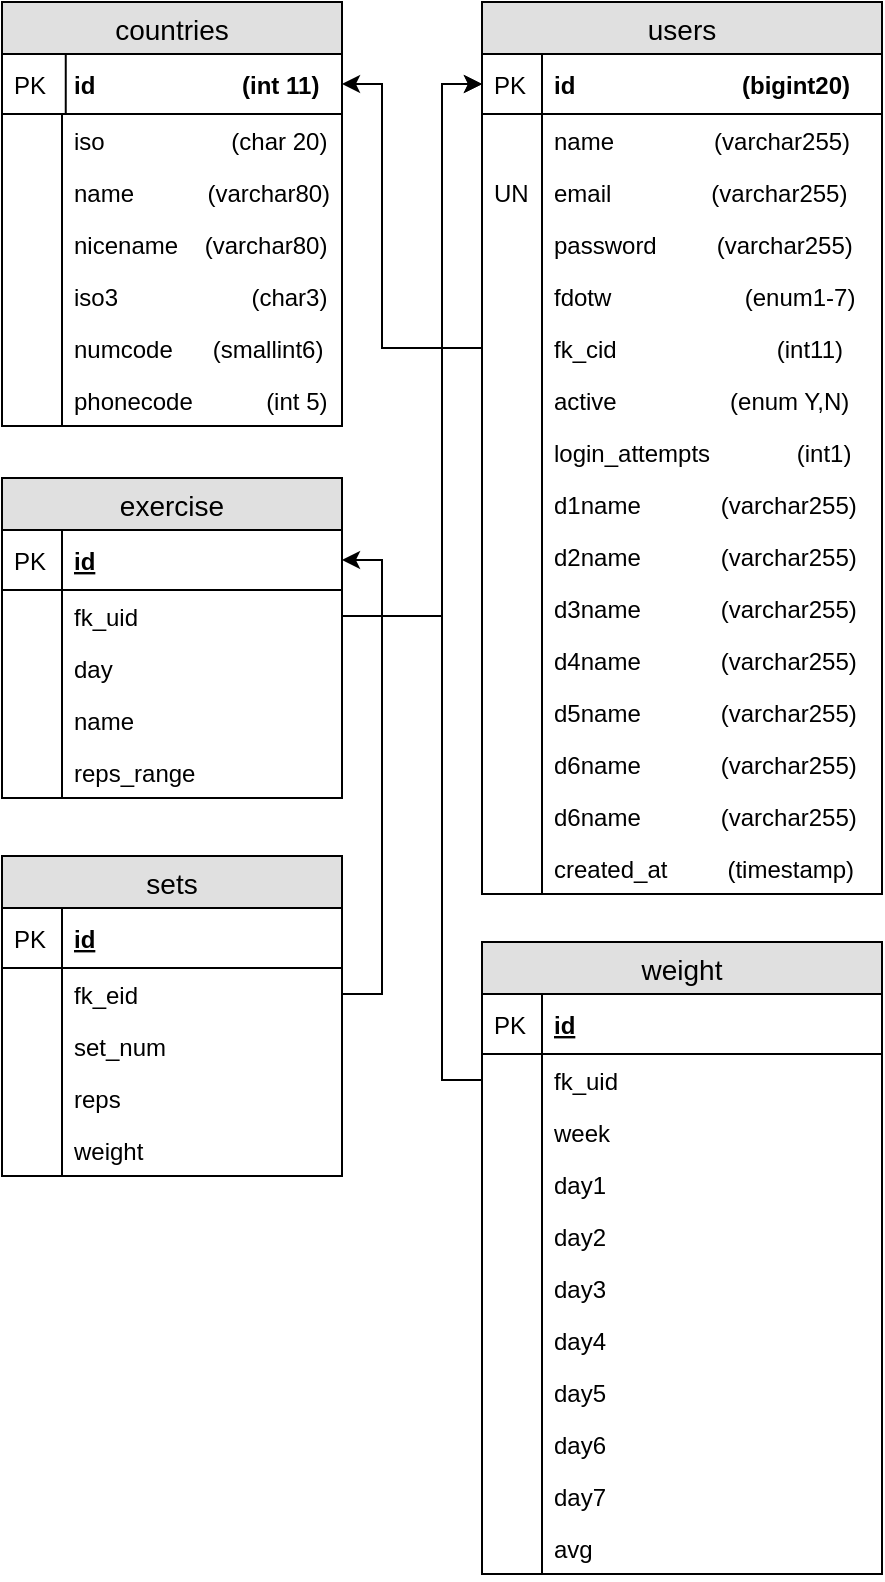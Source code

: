 <mxfile version="10.7.8" type="device"><diagram id="zU7kKy2UQBJROooHuf8A" name="Page-1"><mxGraphModel dx="1394" dy="796" grid="1" gridSize="10" guides="1" tooltips="1" connect="1" arrows="1" fold="1" page="1" pageScale="1" pageWidth="850" pageHeight="1100" math="0" shadow="0"><root><mxCell id="0"/><mxCell id="1" parent="0"/><mxCell id="JTfOKK5dqqYuixqAjMWd-1" value="users" style="swimlane;fontStyle=0;childLayout=stackLayout;horizontal=1;startSize=26;fillColor=#e0e0e0;horizontalStack=0;resizeParent=1;resizeParentMax=0;resizeLast=0;collapsible=1;marginBottom=0;swimlaneFillColor=#ffffff;align=center;fontSize=14;" vertex="1" parent="1"><mxGeometry x="280" y="40" width="200" height="446" as="geometry"/></mxCell><mxCell id="JTfOKK5dqqYuixqAjMWd-2" value="id                         (bigint20)" style="shape=partialRectangle;top=0;left=0;right=0;bottom=1;align=left;verticalAlign=middle;fillColor=none;spacingLeft=34;spacingRight=4;overflow=hidden;rotatable=0;points=[[0,0.5],[1,0.5]];portConstraint=eastwest;dropTarget=0;fontStyle=1;fontSize=12;" vertex="1" parent="JTfOKK5dqqYuixqAjMWd-1"><mxGeometry y="26" width="200" height="30" as="geometry"/></mxCell><mxCell id="JTfOKK5dqqYuixqAjMWd-3" value="PK" style="shape=partialRectangle;top=0;left=0;bottom=0;fillColor=none;align=left;verticalAlign=middle;spacingLeft=4;spacingRight=4;overflow=hidden;rotatable=0;points=[];portConstraint=eastwest;part=1;fontSize=12;" vertex="1" connectable="0" parent="JTfOKK5dqqYuixqAjMWd-2"><mxGeometry width="30" height="30" as="geometry"/></mxCell><mxCell id="JTfOKK5dqqYuixqAjMWd-4" value="name               (varchar255)" style="shape=partialRectangle;top=0;left=0;right=0;bottom=0;align=left;verticalAlign=top;fillColor=none;spacingLeft=34;spacingRight=4;overflow=hidden;rotatable=0;points=[[0,0.5],[1,0.5]];portConstraint=eastwest;dropTarget=0;fontSize=12;" vertex="1" parent="JTfOKK5dqqYuixqAjMWd-1"><mxGeometry y="56" width="200" height="26" as="geometry"/></mxCell><mxCell id="JTfOKK5dqqYuixqAjMWd-5" value="" style="shape=partialRectangle;top=0;left=0;bottom=0;fillColor=none;align=left;verticalAlign=top;spacingLeft=4;spacingRight=4;overflow=hidden;rotatable=0;points=[];portConstraint=eastwest;part=1;fontSize=12;" vertex="1" connectable="0" parent="JTfOKK5dqqYuixqAjMWd-4"><mxGeometry width="30" height="26" as="geometry"/></mxCell><mxCell id="JTfOKK5dqqYuixqAjMWd-6" value="email               (varchar255)" style="shape=partialRectangle;top=0;left=0;right=0;bottom=0;align=left;verticalAlign=top;fillColor=none;spacingLeft=34;spacingRight=4;overflow=hidden;rotatable=0;points=[[0,0.5],[1,0.5]];portConstraint=eastwest;dropTarget=0;fontSize=12;" vertex="1" parent="JTfOKK5dqqYuixqAjMWd-1"><mxGeometry y="82" width="200" height="26" as="geometry"/></mxCell><mxCell id="JTfOKK5dqqYuixqAjMWd-7" value="UN" style="shape=partialRectangle;top=0;left=0;bottom=0;fillColor=none;align=left;verticalAlign=top;spacingLeft=4;spacingRight=4;overflow=hidden;rotatable=0;points=[];portConstraint=eastwest;part=1;fontSize=12;" vertex="1" connectable="0" parent="JTfOKK5dqqYuixqAjMWd-6"><mxGeometry width="30" height="26" as="geometry"/></mxCell><mxCell id="JTfOKK5dqqYuixqAjMWd-8" value="password         (varchar255)" style="shape=partialRectangle;top=0;left=0;right=0;bottom=0;align=left;verticalAlign=top;fillColor=none;spacingLeft=34;spacingRight=4;overflow=hidden;rotatable=0;points=[[0,0.5],[1,0.5]];portConstraint=eastwest;dropTarget=0;fontSize=12;" vertex="1" parent="JTfOKK5dqqYuixqAjMWd-1"><mxGeometry y="108" width="200" height="26" as="geometry"/></mxCell><mxCell id="JTfOKK5dqqYuixqAjMWd-9" value="" style="shape=partialRectangle;top=0;left=0;bottom=0;fillColor=none;align=left;verticalAlign=top;spacingLeft=4;spacingRight=4;overflow=hidden;rotatable=0;points=[];portConstraint=eastwest;part=1;fontSize=12;" vertex="1" connectable="0" parent="JTfOKK5dqqYuixqAjMWd-8"><mxGeometry width="30" height="26" as="geometry"/></mxCell><mxCell id="JTfOKK5dqqYuixqAjMWd-12" value="fdotw                    (enum1-7)" style="shape=partialRectangle;top=0;left=0;right=0;bottom=0;align=left;verticalAlign=top;fillColor=none;spacingLeft=34;spacingRight=4;overflow=hidden;rotatable=0;points=[[0,0.5],[1,0.5]];portConstraint=eastwest;dropTarget=0;fontSize=12;" vertex="1" parent="JTfOKK5dqqYuixqAjMWd-1"><mxGeometry y="134" width="200" height="26" as="geometry"/></mxCell><mxCell id="JTfOKK5dqqYuixqAjMWd-13" value="" style="shape=partialRectangle;top=0;left=0;bottom=0;fillColor=none;align=left;verticalAlign=top;spacingLeft=4;spacingRight=4;overflow=hidden;rotatable=0;points=[];portConstraint=eastwest;part=1;fontSize=12;" vertex="1" connectable="0" parent="JTfOKK5dqqYuixqAjMWd-12"><mxGeometry width="30" height="26" as="geometry"/></mxCell><mxCell id="JTfOKK5dqqYuixqAjMWd-14" value="fk_cid                        (int11)&#10;&#10;" style="shape=partialRectangle;top=0;left=0;right=0;bottom=0;align=left;verticalAlign=top;fillColor=none;spacingLeft=34;spacingRight=4;overflow=hidden;rotatable=0;points=[[0,0.5],[1,0.5]];portConstraint=eastwest;dropTarget=0;fontSize=12;" vertex="1" parent="JTfOKK5dqqYuixqAjMWd-1"><mxGeometry y="160" width="200" height="26" as="geometry"/></mxCell><mxCell id="JTfOKK5dqqYuixqAjMWd-15" value="" style="shape=partialRectangle;top=0;left=0;bottom=0;fillColor=none;align=left;verticalAlign=top;spacingLeft=4;spacingRight=4;overflow=hidden;rotatable=0;points=[];portConstraint=eastwest;part=1;fontSize=12;" vertex="1" connectable="0" parent="JTfOKK5dqqYuixqAjMWd-14"><mxGeometry width="30" height="26" as="geometry"/></mxCell><mxCell id="JTfOKK5dqqYuixqAjMWd-16" value="active                 (enum Y,N)&#10;" style="shape=partialRectangle;top=0;left=0;right=0;bottom=0;align=left;verticalAlign=top;fillColor=none;spacingLeft=34;spacingRight=4;overflow=hidden;rotatable=0;points=[[0,0.5],[1,0.5]];portConstraint=eastwest;dropTarget=0;fontSize=12;" vertex="1" parent="JTfOKK5dqqYuixqAjMWd-1"><mxGeometry y="186" width="200" height="26" as="geometry"/></mxCell><mxCell id="JTfOKK5dqqYuixqAjMWd-17" value="" style="shape=partialRectangle;top=0;left=0;bottom=0;fillColor=none;align=left;verticalAlign=top;spacingLeft=4;spacingRight=4;overflow=hidden;rotatable=0;points=[];portConstraint=eastwest;part=1;fontSize=12;" vertex="1" connectable="0" parent="JTfOKK5dqqYuixqAjMWd-16"><mxGeometry width="30" height="26" as="geometry"/></mxCell><mxCell id="JTfOKK5dqqYuixqAjMWd-18" value="login_attempts             (int1)&#10;&#10;" style="shape=partialRectangle;top=0;left=0;right=0;bottom=0;align=left;verticalAlign=top;fillColor=none;spacingLeft=34;spacingRight=4;overflow=hidden;rotatable=0;points=[[0,0.5],[1,0.5]];portConstraint=eastwest;dropTarget=0;fontSize=12;" vertex="1" parent="JTfOKK5dqqYuixqAjMWd-1"><mxGeometry y="212" width="200" height="26" as="geometry"/></mxCell><mxCell id="JTfOKK5dqqYuixqAjMWd-19" value="" style="shape=partialRectangle;top=0;left=0;bottom=0;fillColor=none;align=left;verticalAlign=top;spacingLeft=4;spacingRight=4;overflow=hidden;rotatable=0;points=[];portConstraint=eastwest;part=1;fontSize=12;" vertex="1" connectable="0" parent="JTfOKK5dqqYuixqAjMWd-18"><mxGeometry width="30" height="26" as="geometry"/></mxCell><mxCell id="JTfOKK5dqqYuixqAjMWd-44" value="d1name            (varchar255)&#10;" style="shape=partialRectangle;top=0;left=0;right=0;bottom=0;align=left;verticalAlign=top;fillColor=none;spacingLeft=34;spacingRight=4;overflow=hidden;rotatable=0;points=[[0,0.5],[1,0.5]];portConstraint=eastwest;dropTarget=0;fontSize=12;" vertex="1" parent="JTfOKK5dqqYuixqAjMWd-1"><mxGeometry y="238" width="200" height="26" as="geometry"/></mxCell><mxCell id="JTfOKK5dqqYuixqAjMWd-45" value="" style="shape=partialRectangle;top=0;left=0;bottom=0;fillColor=none;align=left;verticalAlign=top;spacingLeft=4;spacingRight=4;overflow=hidden;rotatable=0;points=[];portConstraint=eastwest;part=1;fontSize=12;" vertex="1" connectable="0" parent="JTfOKK5dqqYuixqAjMWd-44"><mxGeometry width="30" height="26" as="geometry"/></mxCell><mxCell id="JTfOKK5dqqYuixqAjMWd-42" value="d2name            (varchar255)&#10;" style="shape=partialRectangle;top=0;left=0;right=0;bottom=0;align=left;verticalAlign=top;fillColor=none;spacingLeft=34;spacingRight=4;overflow=hidden;rotatable=0;points=[[0,0.5],[1,0.5]];portConstraint=eastwest;dropTarget=0;fontSize=12;" vertex="1" parent="JTfOKK5dqqYuixqAjMWd-1"><mxGeometry y="264" width="200" height="26" as="geometry"/></mxCell><mxCell id="JTfOKK5dqqYuixqAjMWd-43" value="" style="shape=partialRectangle;top=0;left=0;bottom=0;fillColor=none;align=left;verticalAlign=top;spacingLeft=4;spacingRight=4;overflow=hidden;rotatable=0;points=[];portConstraint=eastwest;part=1;fontSize=12;" vertex="1" connectable="0" parent="JTfOKK5dqqYuixqAjMWd-42"><mxGeometry width="30" height="26" as="geometry"/></mxCell><mxCell id="JTfOKK5dqqYuixqAjMWd-46" value="d3name            (varchar255)&#10;" style="shape=partialRectangle;top=0;left=0;right=0;bottom=0;align=left;verticalAlign=top;fillColor=none;spacingLeft=34;spacingRight=4;overflow=hidden;rotatable=0;points=[[0,0.5],[1,0.5]];portConstraint=eastwest;dropTarget=0;fontSize=12;" vertex="1" parent="JTfOKK5dqqYuixqAjMWd-1"><mxGeometry y="290" width="200" height="26" as="geometry"/></mxCell><mxCell id="JTfOKK5dqqYuixqAjMWd-47" value="" style="shape=partialRectangle;top=0;left=0;bottom=0;fillColor=none;align=left;verticalAlign=top;spacingLeft=4;spacingRight=4;overflow=hidden;rotatable=0;points=[];portConstraint=eastwest;part=1;fontSize=12;" vertex="1" connectable="0" parent="JTfOKK5dqqYuixqAjMWd-46"><mxGeometry width="30" height="26" as="geometry"/></mxCell><mxCell id="JTfOKK5dqqYuixqAjMWd-48" value="d4name            (varchar255)&#10;" style="shape=partialRectangle;top=0;left=0;right=0;bottom=0;align=left;verticalAlign=top;fillColor=none;spacingLeft=34;spacingRight=4;overflow=hidden;rotatable=0;points=[[0,0.5],[1,0.5]];portConstraint=eastwest;dropTarget=0;fontSize=12;" vertex="1" parent="JTfOKK5dqqYuixqAjMWd-1"><mxGeometry y="316" width="200" height="26" as="geometry"/></mxCell><mxCell id="JTfOKK5dqqYuixqAjMWd-49" value="" style="shape=partialRectangle;top=0;left=0;bottom=0;fillColor=none;align=left;verticalAlign=top;spacingLeft=4;spacingRight=4;overflow=hidden;rotatable=0;points=[];portConstraint=eastwest;part=1;fontSize=12;" vertex="1" connectable="0" parent="JTfOKK5dqqYuixqAjMWd-48"><mxGeometry width="30" height="26" as="geometry"/></mxCell><mxCell id="JTfOKK5dqqYuixqAjMWd-50" value="d5name            (varchar255)&#10;" style="shape=partialRectangle;top=0;left=0;right=0;bottom=0;align=left;verticalAlign=top;fillColor=none;spacingLeft=34;spacingRight=4;overflow=hidden;rotatable=0;points=[[0,0.5],[1,0.5]];portConstraint=eastwest;dropTarget=0;fontSize=12;" vertex="1" parent="JTfOKK5dqqYuixqAjMWd-1"><mxGeometry y="342" width="200" height="26" as="geometry"/></mxCell><mxCell id="JTfOKK5dqqYuixqAjMWd-51" value="" style="shape=partialRectangle;top=0;left=0;bottom=0;fillColor=none;align=left;verticalAlign=top;spacingLeft=4;spacingRight=4;overflow=hidden;rotatable=0;points=[];portConstraint=eastwest;part=1;fontSize=12;" vertex="1" connectable="0" parent="JTfOKK5dqqYuixqAjMWd-50"><mxGeometry width="30" height="26" as="geometry"/></mxCell><mxCell id="JTfOKK5dqqYuixqAjMWd-52" value="d6name            (varchar255)&#10;" style="shape=partialRectangle;top=0;left=0;right=0;bottom=0;align=left;verticalAlign=top;fillColor=none;spacingLeft=34;spacingRight=4;overflow=hidden;rotatable=0;points=[[0,0.5],[1,0.5]];portConstraint=eastwest;dropTarget=0;fontSize=12;" vertex="1" parent="JTfOKK5dqqYuixqAjMWd-1"><mxGeometry y="368" width="200" height="26" as="geometry"/></mxCell><mxCell id="JTfOKK5dqqYuixqAjMWd-53" value="" style="shape=partialRectangle;top=0;left=0;bottom=0;fillColor=none;align=left;verticalAlign=top;spacingLeft=4;spacingRight=4;overflow=hidden;rotatable=0;points=[];portConstraint=eastwest;part=1;fontSize=12;" vertex="1" connectable="0" parent="JTfOKK5dqqYuixqAjMWd-52"><mxGeometry width="30" height="26" as="geometry"/></mxCell><mxCell id="JTfOKK5dqqYuixqAjMWd-54" value="d6name            (varchar255)&#10;" style="shape=partialRectangle;top=0;left=0;right=0;bottom=0;align=left;verticalAlign=top;fillColor=none;spacingLeft=34;spacingRight=4;overflow=hidden;rotatable=0;points=[[0,0.5],[1,0.5]];portConstraint=eastwest;dropTarget=0;fontSize=12;" vertex="1" parent="JTfOKK5dqqYuixqAjMWd-1"><mxGeometry y="394" width="200" height="26" as="geometry"/></mxCell><mxCell id="JTfOKK5dqqYuixqAjMWd-55" value="" style="shape=partialRectangle;top=0;left=0;bottom=0;fillColor=none;align=left;verticalAlign=top;spacingLeft=4;spacingRight=4;overflow=hidden;rotatable=0;points=[];portConstraint=eastwest;part=1;fontSize=12;" vertex="1" connectable="0" parent="JTfOKK5dqqYuixqAjMWd-54"><mxGeometry width="30" height="26" as="geometry"/></mxCell><mxCell id="JTfOKK5dqqYuixqAjMWd-20" value="created_at         (timestamp)&#10;" style="shape=partialRectangle;top=0;left=0;right=0;bottom=0;align=left;verticalAlign=top;fillColor=none;spacingLeft=34;spacingRight=4;overflow=hidden;rotatable=0;points=[[0,0.5],[1,0.5]];portConstraint=eastwest;dropTarget=0;fontSize=12;" vertex="1" parent="JTfOKK5dqqYuixqAjMWd-1"><mxGeometry y="420" width="200" height="26" as="geometry"/></mxCell><mxCell id="JTfOKK5dqqYuixqAjMWd-21" value="" style="shape=partialRectangle;top=0;left=0;bottom=0;fillColor=none;align=left;verticalAlign=top;spacingLeft=4;spacingRight=4;overflow=hidden;rotatable=0;points=[];portConstraint=eastwest;part=1;fontSize=12;" vertex="1" connectable="0" parent="JTfOKK5dqqYuixqAjMWd-20"><mxGeometry width="30" height="26" as="geometry"/></mxCell><mxCell id="JTfOKK5dqqYuixqAjMWd-22" value="countries" style="swimlane;fontStyle=0;childLayout=stackLayout;horizontal=1;startSize=26;fillColor=#e0e0e0;horizontalStack=0;resizeParent=1;resizeParentMax=0;resizeLast=0;collapsible=1;marginBottom=0;swimlaneFillColor=#ffffff;align=center;fontSize=14;" vertex="1" parent="1"><mxGeometry x="40" y="40" width="170" height="212" as="geometry"/></mxCell><mxCell id="JTfOKK5dqqYuixqAjMWd-23" value="id                      (int 11)                       " style="shape=partialRectangle;top=0;left=0;right=0;bottom=1;align=left;verticalAlign=middle;fillColor=none;spacingLeft=34;spacingRight=4;overflow=hidden;rotatable=0;points=[[0,0.5],[1,0.5]];portConstraint=eastwest;dropTarget=0;fontStyle=1;fontSize=12;" vertex="1" parent="JTfOKK5dqqYuixqAjMWd-22"><mxGeometry y="26" width="170" height="30" as="geometry"/></mxCell><mxCell id="JTfOKK5dqqYuixqAjMWd-24" value="PK" style="shape=partialRectangle;top=0;left=0;bottom=0;fillColor=none;align=left;verticalAlign=middle;spacingLeft=4;spacingRight=4;overflow=hidden;rotatable=0;points=[];portConstraint=eastwest;part=1;fontSize=12;" vertex="1" connectable="0" parent="JTfOKK5dqqYuixqAjMWd-23"><mxGeometry width="31.875" height="30" as="geometry"/></mxCell><mxCell id="JTfOKK5dqqYuixqAjMWd-25" value="iso                   (char 20)" style="shape=partialRectangle;top=0;left=0;right=0;bottom=0;align=left;verticalAlign=top;fillColor=none;spacingLeft=34;spacingRight=4;overflow=hidden;rotatable=0;points=[[0,0.5],[1,0.5]];portConstraint=eastwest;dropTarget=0;fontSize=12;" vertex="1" parent="JTfOKK5dqqYuixqAjMWd-22"><mxGeometry y="56" width="170" height="26" as="geometry"/></mxCell><mxCell id="JTfOKK5dqqYuixqAjMWd-26" value="" style="shape=partialRectangle;top=0;left=0;bottom=0;fillColor=none;align=left;verticalAlign=top;spacingLeft=4;spacingRight=4;overflow=hidden;rotatable=0;points=[];portConstraint=eastwest;part=1;fontSize=12;" vertex="1" connectable="0" parent="JTfOKK5dqqYuixqAjMWd-25"><mxGeometry width="30" height="26" as="geometry"/></mxCell><mxCell id="JTfOKK5dqqYuixqAjMWd-27" value="name           (varchar80)" style="shape=partialRectangle;top=0;left=0;right=0;bottom=0;align=left;verticalAlign=top;fillColor=none;spacingLeft=34;spacingRight=4;overflow=hidden;rotatable=0;points=[[0,0.5],[1,0.5]];portConstraint=eastwest;dropTarget=0;fontSize=12;" vertex="1" parent="JTfOKK5dqqYuixqAjMWd-22"><mxGeometry y="82" width="170" height="26" as="geometry"/></mxCell><mxCell id="JTfOKK5dqqYuixqAjMWd-28" value="" style="shape=partialRectangle;top=0;left=0;bottom=0;fillColor=none;align=left;verticalAlign=top;spacingLeft=4;spacingRight=4;overflow=hidden;rotatable=0;points=[];portConstraint=eastwest;part=1;fontSize=12;" vertex="1" connectable="0" parent="JTfOKK5dqqYuixqAjMWd-27"><mxGeometry width="30" height="26" as="geometry"/></mxCell><mxCell id="JTfOKK5dqqYuixqAjMWd-29" value="nicename    (varchar80)" style="shape=partialRectangle;top=0;left=0;right=0;bottom=0;align=left;verticalAlign=top;fillColor=none;spacingLeft=34;spacingRight=4;overflow=hidden;rotatable=0;points=[[0,0.5],[1,0.5]];portConstraint=eastwest;dropTarget=0;fontSize=12;" vertex="1" parent="JTfOKK5dqqYuixqAjMWd-22"><mxGeometry y="108" width="170" height="26" as="geometry"/></mxCell><mxCell id="JTfOKK5dqqYuixqAjMWd-30" value="" style="shape=partialRectangle;top=0;left=0;bottom=0;fillColor=none;align=left;verticalAlign=top;spacingLeft=4;spacingRight=4;overflow=hidden;rotatable=0;points=[];portConstraint=eastwest;part=1;fontSize=12;" vertex="1" connectable="0" parent="JTfOKK5dqqYuixqAjMWd-29"><mxGeometry width="30" height="26" as="geometry"/></mxCell><mxCell id="JTfOKK5dqqYuixqAjMWd-31" value="iso3                    (char3)" style="shape=partialRectangle;top=0;left=0;right=0;bottom=0;align=left;verticalAlign=top;fillColor=none;spacingLeft=34;spacingRight=4;overflow=hidden;rotatable=0;points=[[0,0.5],[1,0.5]];portConstraint=eastwest;dropTarget=0;fontSize=12;" vertex="1" parent="JTfOKK5dqqYuixqAjMWd-22"><mxGeometry y="134" width="170" height="26" as="geometry"/></mxCell><mxCell id="JTfOKK5dqqYuixqAjMWd-32" value="" style="shape=partialRectangle;top=0;left=0;bottom=0;fillColor=none;align=left;verticalAlign=top;spacingLeft=4;spacingRight=4;overflow=hidden;rotatable=0;points=[];portConstraint=eastwest;part=1;fontSize=12;" vertex="1" connectable="0" parent="JTfOKK5dqqYuixqAjMWd-31"><mxGeometry width="30" height="26" as="geometry"/></mxCell><mxCell id="JTfOKK5dqqYuixqAjMWd-33" value="numcode      (smallint6)&#10;" style="shape=partialRectangle;top=0;left=0;right=0;bottom=0;align=left;verticalAlign=top;fillColor=none;spacingLeft=34;spacingRight=4;overflow=hidden;rotatable=0;points=[[0,0.5],[1,0.5]];portConstraint=eastwest;dropTarget=0;fontSize=12;" vertex="1" parent="JTfOKK5dqqYuixqAjMWd-22"><mxGeometry y="160" width="170" height="26" as="geometry"/></mxCell><mxCell id="JTfOKK5dqqYuixqAjMWd-34" value="" style="shape=partialRectangle;top=0;left=0;bottom=0;fillColor=none;align=left;verticalAlign=top;spacingLeft=4;spacingRight=4;overflow=hidden;rotatable=0;points=[];portConstraint=eastwest;part=1;fontSize=12;" vertex="1" connectable="0" parent="JTfOKK5dqqYuixqAjMWd-33"><mxGeometry width="30" height="26" as="geometry"/></mxCell><mxCell id="JTfOKK5dqqYuixqAjMWd-35" value="phonecode           (int 5)&#10;" style="shape=partialRectangle;top=0;left=0;right=0;bottom=0;align=left;verticalAlign=top;fillColor=none;spacingLeft=34;spacingRight=4;overflow=hidden;rotatable=0;points=[[0,0.5],[1,0.5]];portConstraint=eastwest;dropTarget=0;fontSize=12;" vertex="1" parent="JTfOKK5dqqYuixqAjMWd-22"><mxGeometry y="186" width="170" height="26" as="geometry"/></mxCell><mxCell id="JTfOKK5dqqYuixqAjMWd-36" value="" style="shape=partialRectangle;top=0;left=0;bottom=0;fillColor=none;align=left;verticalAlign=top;spacingLeft=4;spacingRight=4;overflow=hidden;rotatable=0;points=[];portConstraint=eastwest;part=1;fontSize=12;" vertex="1" connectable="0" parent="JTfOKK5dqqYuixqAjMWd-35"><mxGeometry width="30" height="26" as="geometry"/></mxCell><mxCell id="JTfOKK5dqqYuixqAjMWd-56" value="exercise" style="swimlane;fontStyle=0;childLayout=stackLayout;horizontal=1;startSize=26;fillColor=#e0e0e0;horizontalStack=0;resizeParent=1;resizeParentMax=0;resizeLast=0;collapsible=1;marginBottom=0;swimlaneFillColor=#ffffff;align=center;fontSize=14;" vertex="1" parent="1"><mxGeometry x="40" y="278" width="170" height="160" as="geometry"/></mxCell><mxCell id="JTfOKK5dqqYuixqAjMWd-57" value="id" style="shape=partialRectangle;top=0;left=0;right=0;bottom=1;align=left;verticalAlign=middle;fillColor=none;spacingLeft=34;spacingRight=4;overflow=hidden;rotatable=0;points=[[0,0.5],[1,0.5]];portConstraint=eastwest;dropTarget=0;fontStyle=5;fontSize=12;" vertex="1" parent="JTfOKK5dqqYuixqAjMWd-56"><mxGeometry y="26" width="170" height="30" as="geometry"/></mxCell><mxCell id="JTfOKK5dqqYuixqAjMWd-58" value="PK" style="shape=partialRectangle;top=0;left=0;bottom=0;fillColor=none;align=left;verticalAlign=middle;spacingLeft=4;spacingRight=4;overflow=hidden;rotatable=0;points=[];portConstraint=eastwest;part=1;fontSize=12;" vertex="1" connectable="0" parent="JTfOKK5dqqYuixqAjMWd-57"><mxGeometry width="30" height="30" as="geometry"/></mxCell><mxCell id="JTfOKK5dqqYuixqAjMWd-59" value="fk_uid" style="shape=partialRectangle;top=0;left=0;right=0;bottom=0;align=left;verticalAlign=top;fillColor=none;spacingLeft=34;spacingRight=4;overflow=hidden;rotatable=0;points=[[0,0.5],[1,0.5]];portConstraint=eastwest;dropTarget=0;fontSize=12;" vertex="1" parent="JTfOKK5dqqYuixqAjMWd-56"><mxGeometry y="56" width="170" height="26" as="geometry"/></mxCell><mxCell id="JTfOKK5dqqYuixqAjMWd-60" value="" style="shape=partialRectangle;top=0;left=0;bottom=0;fillColor=none;align=left;verticalAlign=top;spacingLeft=4;spacingRight=4;overflow=hidden;rotatable=0;points=[];portConstraint=eastwest;part=1;fontSize=12;" vertex="1" connectable="0" parent="JTfOKK5dqqYuixqAjMWd-59"><mxGeometry width="30" height="26" as="geometry"/></mxCell><mxCell id="JTfOKK5dqqYuixqAjMWd-61" value="day" style="shape=partialRectangle;top=0;left=0;right=0;bottom=0;align=left;verticalAlign=top;fillColor=none;spacingLeft=34;spacingRight=4;overflow=hidden;rotatable=0;points=[[0,0.5],[1,0.5]];portConstraint=eastwest;dropTarget=0;fontSize=12;" vertex="1" parent="JTfOKK5dqqYuixqAjMWd-56"><mxGeometry y="82" width="170" height="26" as="geometry"/></mxCell><mxCell id="JTfOKK5dqqYuixqAjMWd-62" value="" style="shape=partialRectangle;top=0;left=0;bottom=0;fillColor=none;align=left;verticalAlign=top;spacingLeft=4;spacingRight=4;overflow=hidden;rotatable=0;points=[];portConstraint=eastwest;part=1;fontSize=12;" vertex="1" connectable="0" parent="JTfOKK5dqqYuixqAjMWd-61"><mxGeometry width="30" height="26" as="geometry"/></mxCell><mxCell id="JTfOKK5dqqYuixqAjMWd-114" value="name" style="shape=partialRectangle;top=0;left=0;right=0;bottom=0;align=left;verticalAlign=top;fillColor=none;spacingLeft=34;spacingRight=4;overflow=hidden;rotatable=0;points=[[0,0.5],[1,0.5]];portConstraint=eastwest;dropTarget=0;fontSize=12;" vertex="1" parent="JTfOKK5dqqYuixqAjMWd-56"><mxGeometry y="108" width="170" height="26" as="geometry"/></mxCell><mxCell id="JTfOKK5dqqYuixqAjMWd-115" value="" style="shape=partialRectangle;top=0;left=0;bottom=0;fillColor=none;align=left;verticalAlign=top;spacingLeft=4;spacingRight=4;overflow=hidden;rotatable=0;points=[];portConstraint=eastwest;part=1;fontSize=12;" vertex="1" connectable="0" parent="JTfOKK5dqqYuixqAjMWd-114"><mxGeometry width="30" height="26" as="geometry"/></mxCell><mxCell id="JTfOKK5dqqYuixqAjMWd-116" value="reps_range" style="shape=partialRectangle;top=0;left=0;right=0;bottom=0;align=left;verticalAlign=top;fillColor=none;spacingLeft=34;spacingRight=4;overflow=hidden;rotatable=0;points=[[0,0.5],[1,0.5]];portConstraint=eastwest;dropTarget=0;fontSize=12;" vertex="1" parent="JTfOKK5dqqYuixqAjMWd-56"><mxGeometry y="134" width="170" height="26" as="geometry"/></mxCell><mxCell id="JTfOKK5dqqYuixqAjMWd-117" value="" style="shape=partialRectangle;top=0;left=0;bottom=0;fillColor=none;align=left;verticalAlign=top;spacingLeft=4;spacingRight=4;overflow=hidden;rotatable=0;points=[];portConstraint=eastwest;part=1;fontSize=12;" vertex="1" connectable="0" parent="JTfOKK5dqqYuixqAjMWd-116"><mxGeometry width="30" height="26" as="geometry"/></mxCell><mxCell id="JTfOKK5dqqYuixqAjMWd-70" style="edgeStyle=orthogonalEdgeStyle;rounded=0;orthogonalLoop=1;jettySize=auto;html=1;exitX=0;exitY=0.5;exitDx=0;exitDy=0;entryX=1;entryY=0.5;entryDx=0;entryDy=0;" edge="1" parent="1" source="JTfOKK5dqqYuixqAjMWd-14" target="JTfOKK5dqqYuixqAjMWd-23"><mxGeometry relative="1" as="geometry"><Array as="points"><mxPoint x="230" y="213"/><mxPoint x="230" y="81"/></Array></mxGeometry></mxCell><mxCell id="JTfOKK5dqqYuixqAjMWd-74" style="edgeStyle=orthogonalEdgeStyle;rounded=0;orthogonalLoop=1;jettySize=auto;html=1;exitX=1;exitY=0.5;exitDx=0;exitDy=0;entryX=0;entryY=0.5;entryDx=0;entryDy=0;" edge="1" parent="1" source="JTfOKK5dqqYuixqAjMWd-59" target="JTfOKK5dqqYuixqAjMWd-2"><mxGeometry relative="1" as="geometry"><Array as="points"><mxPoint x="260" y="347"/><mxPoint x="260" y="81"/></Array></mxGeometry></mxCell><mxCell id="JTfOKK5dqqYuixqAjMWd-98" value="sets" style="swimlane;fontStyle=0;childLayout=stackLayout;horizontal=1;startSize=26;fillColor=#e0e0e0;horizontalStack=0;resizeParent=1;resizeParentMax=0;resizeLast=0;collapsible=1;marginBottom=0;swimlaneFillColor=#ffffff;align=center;fontSize=14;" vertex="1" parent="1"><mxGeometry x="40" y="467" width="170" height="160" as="geometry"/></mxCell><mxCell id="JTfOKK5dqqYuixqAjMWd-99" value="id" style="shape=partialRectangle;top=0;left=0;right=0;bottom=1;align=left;verticalAlign=middle;fillColor=none;spacingLeft=34;spacingRight=4;overflow=hidden;rotatable=0;points=[[0,0.5],[1,0.5]];portConstraint=eastwest;dropTarget=0;fontStyle=5;fontSize=12;" vertex="1" parent="JTfOKK5dqqYuixqAjMWd-98"><mxGeometry y="26" width="170" height="30" as="geometry"/></mxCell><mxCell id="JTfOKK5dqqYuixqAjMWd-100" value="PK" style="shape=partialRectangle;top=0;left=0;bottom=0;fillColor=none;align=left;verticalAlign=middle;spacingLeft=4;spacingRight=4;overflow=hidden;rotatable=0;points=[];portConstraint=eastwest;part=1;fontSize=12;" vertex="1" connectable="0" parent="JTfOKK5dqqYuixqAjMWd-99"><mxGeometry width="30" height="30" as="geometry"/></mxCell><mxCell id="JTfOKK5dqqYuixqAjMWd-101" value="fk_eid" style="shape=partialRectangle;top=0;left=0;right=0;bottom=0;align=left;verticalAlign=top;fillColor=none;spacingLeft=34;spacingRight=4;overflow=hidden;rotatable=0;points=[[0,0.5],[1,0.5]];portConstraint=eastwest;dropTarget=0;fontSize=12;" vertex="1" parent="JTfOKK5dqqYuixqAjMWd-98"><mxGeometry y="56" width="170" height="26" as="geometry"/></mxCell><mxCell id="JTfOKK5dqqYuixqAjMWd-102" value="" style="shape=partialRectangle;top=0;left=0;bottom=0;fillColor=none;align=left;verticalAlign=top;spacingLeft=4;spacingRight=4;overflow=hidden;rotatable=0;points=[];portConstraint=eastwest;part=1;fontSize=12;" vertex="1" connectable="0" parent="JTfOKK5dqqYuixqAjMWd-101"><mxGeometry width="30" height="26" as="geometry"/></mxCell><mxCell id="JTfOKK5dqqYuixqAjMWd-103" value="set_num" style="shape=partialRectangle;top=0;left=0;right=0;bottom=0;align=left;verticalAlign=top;fillColor=none;spacingLeft=34;spacingRight=4;overflow=hidden;rotatable=0;points=[[0,0.5],[1,0.5]];portConstraint=eastwest;dropTarget=0;fontSize=12;" vertex="1" parent="JTfOKK5dqqYuixqAjMWd-98"><mxGeometry y="82" width="170" height="26" as="geometry"/></mxCell><mxCell id="JTfOKK5dqqYuixqAjMWd-104" value="" style="shape=partialRectangle;top=0;left=0;bottom=0;fillColor=none;align=left;verticalAlign=top;spacingLeft=4;spacingRight=4;overflow=hidden;rotatable=0;points=[];portConstraint=eastwest;part=1;fontSize=12;" vertex="1" connectable="0" parent="JTfOKK5dqqYuixqAjMWd-103"><mxGeometry width="30" height="26" as="geometry"/></mxCell><mxCell id="JTfOKK5dqqYuixqAjMWd-105" value="reps" style="shape=partialRectangle;top=0;left=0;right=0;bottom=0;align=left;verticalAlign=top;fillColor=none;spacingLeft=34;spacingRight=4;overflow=hidden;rotatable=0;points=[[0,0.5],[1,0.5]];portConstraint=eastwest;dropTarget=0;fontSize=12;" vertex="1" parent="JTfOKK5dqqYuixqAjMWd-98"><mxGeometry y="108" width="170" height="26" as="geometry"/></mxCell><mxCell id="JTfOKK5dqqYuixqAjMWd-106" value="" style="shape=partialRectangle;top=0;left=0;bottom=0;fillColor=none;align=left;verticalAlign=top;spacingLeft=4;spacingRight=4;overflow=hidden;rotatable=0;points=[];portConstraint=eastwest;part=1;fontSize=12;" vertex="1" connectable="0" parent="JTfOKK5dqqYuixqAjMWd-105"><mxGeometry width="30" height="26" as="geometry"/></mxCell><mxCell id="JTfOKK5dqqYuixqAjMWd-107" value="weight" style="shape=partialRectangle;top=0;left=0;right=0;bottom=0;align=left;verticalAlign=top;fillColor=none;spacingLeft=34;spacingRight=4;overflow=hidden;rotatable=0;points=[[0,0.5],[1,0.5]];portConstraint=eastwest;dropTarget=0;fontSize=12;" vertex="1" parent="JTfOKK5dqqYuixqAjMWd-98"><mxGeometry y="134" width="170" height="26" as="geometry"/></mxCell><mxCell id="JTfOKK5dqqYuixqAjMWd-108" value="" style="shape=partialRectangle;top=0;left=0;bottom=0;fillColor=none;align=left;verticalAlign=top;spacingLeft=4;spacingRight=4;overflow=hidden;rotatable=0;points=[];portConstraint=eastwest;part=1;fontSize=12;" vertex="1" connectable="0" parent="JTfOKK5dqqYuixqAjMWd-107"><mxGeometry width="30" height="26" as="geometry"/></mxCell><mxCell id="JTfOKK5dqqYuixqAjMWd-118" style="edgeStyle=orthogonalEdgeStyle;rounded=0;orthogonalLoop=1;jettySize=auto;html=1;exitX=1;exitY=0.5;exitDx=0;exitDy=0;entryX=1;entryY=0.5;entryDx=0;entryDy=0;" edge="1" parent="1" source="JTfOKK5dqqYuixqAjMWd-101" target="JTfOKK5dqqYuixqAjMWd-57"><mxGeometry relative="1" as="geometry"/></mxCell><mxCell id="JTfOKK5dqqYuixqAjMWd-119" value="weight" style="swimlane;fontStyle=0;childLayout=stackLayout;horizontal=1;startSize=26;fillColor=#e0e0e0;horizontalStack=0;resizeParent=1;resizeParentMax=0;resizeLast=0;collapsible=1;marginBottom=0;swimlaneFillColor=#ffffff;align=center;fontSize=14;" vertex="1" parent="1"><mxGeometry x="280" y="510" width="200" height="316" as="geometry"/></mxCell><mxCell id="JTfOKK5dqqYuixqAjMWd-120" value="id" style="shape=partialRectangle;top=0;left=0;right=0;bottom=1;align=left;verticalAlign=middle;fillColor=none;spacingLeft=34;spacingRight=4;overflow=hidden;rotatable=0;points=[[0,0.5],[1,0.5]];portConstraint=eastwest;dropTarget=0;fontStyle=5;fontSize=12;" vertex="1" parent="JTfOKK5dqqYuixqAjMWd-119"><mxGeometry y="26" width="200" height="30" as="geometry"/></mxCell><mxCell id="JTfOKK5dqqYuixqAjMWd-121" value="PK" style="shape=partialRectangle;top=0;left=0;bottom=0;fillColor=none;align=left;verticalAlign=middle;spacingLeft=4;spacingRight=4;overflow=hidden;rotatable=0;points=[];portConstraint=eastwest;part=1;fontSize=12;" vertex="1" connectable="0" parent="JTfOKK5dqqYuixqAjMWd-120"><mxGeometry width="30" height="30" as="geometry"/></mxCell><mxCell id="JTfOKK5dqqYuixqAjMWd-122" value="fk_uid" style="shape=partialRectangle;top=0;left=0;right=0;bottom=0;align=left;verticalAlign=top;fillColor=none;spacingLeft=34;spacingRight=4;overflow=hidden;rotatable=0;points=[[0,0.5],[1,0.5]];portConstraint=eastwest;dropTarget=0;fontSize=12;" vertex="1" parent="JTfOKK5dqqYuixqAjMWd-119"><mxGeometry y="56" width="200" height="26" as="geometry"/></mxCell><mxCell id="JTfOKK5dqqYuixqAjMWd-123" value="" style="shape=partialRectangle;top=0;left=0;bottom=0;fillColor=none;align=left;verticalAlign=top;spacingLeft=4;spacingRight=4;overflow=hidden;rotatable=0;points=[];portConstraint=eastwest;part=1;fontSize=12;" vertex="1" connectable="0" parent="JTfOKK5dqqYuixqAjMWd-122"><mxGeometry width="30" height="26" as="geometry"/></mxCell><mxCell id="JTfOKK5dqqYuixqAjMWd-124" value="week" style="shape=partialRectangle;top=0;left=0;right=0;bottom=0;align=left;verticalAlign=top;fillColor=none;spacingLeft=34;spacingRight=4;overflow=hidden;rotatable=0;points=[[0,0.5],[1,0.5]];portConstraint=eastwest;dropTarget=0;fontSize=12;" vertex="1" parent="JTfOKK5dqqYuixqAjMWd-119"><mxGeometry y="82" width="200" height="26" as="geometry"/></mxCell><mxCell id="JTfOKK5dqqYuixqAjMWd-125" value="" style="shape=partialRectangle;top=0;left=0;bottom=0;fillColor=none;align=left;verticalAlign=top;spacingLeft=4;spacingRight=4;overflow=hidden;rotatable=0;points=[];portConstraint=eastwest;part=1;fontSize=12;" vertex="1" connectable="0" parent="JTfOKK5dqqYuixqAjMWd-124"><mxGeometry width="30" height="26" as="geometry"/></mxCell><mxCell id="JTfOKK5dqqYuixqAjMWd-126" value="day1" style="shape=partialRectangle;top=0;left=0;right=0;bottom=0;align=left;verticalAlign=top;fillColor=none;spacingLeft=34;spacingRight=4;overflow=hidden;rotatable=0;points=[[0,0.5],[1,0.5]];portConstraint=eastwest;dropTarget=0;fontSize=12;" vertex="1" parent="JTfOKK5dqqYuixqAjMWd-119"><mxGeometry y="108" width="200" height="26" as="geometry"/></mxCell><mxCell id="JTfOKK5dqqYuixqAjMWd-127" value="" style="shape=partialRectangle;top=0;left=0;bottom=0;fillColor=none;align=left;verticalAlign=top;spacingLeft=4;spacingRight=4;overflow=hidden;rotatable=0;points=[];portConstraint=eastwest;part=1;fontSize=12;" vertex="1" connectable="0" parent="JTfOKK5dqqYuixqAjMWd-126"><mxGeometry width="30" height="26" as="geometry"/></mxCell><mxCell id="JTfOKK5dqqYuixqAjMWd-131" value="day2" style="shape=partialRectangle;top=0;left=0;right=0;bottom=0;align=left;verticalAlign=top;fillColor=none;spacingLeft=34;spacingRight=4;overflow=hidden;rotatable=0;points=[[0,0.5],[1,0.5]];portConstraint=eastwest;dropTarget=0;fontSize=12;" vertex="1" parent="JTfOKK5dqqYuixqAjMWd-119"><mxGeometry y="134" width="200" height="26" as="geometry"/></mxCell><mxCell id="JTfOKK5dqqYuixqAjMWd-132" value="" style="shape=partialRectangle;top=0;left=0;bottom=0;fillColor=none;align=left;verticalAlign=top;spacingLeft=4;spacingRight=4;overflow=hidden;rotatable=0;points=[];portConstraint=eastwest;part=1;fontSize=12;" vertex="1" connectable="0" parent="JTfOKK5dqqYuixqAjMWd-131"><mxGeometry width="30" height="26" as="geometry"/></mxCell><mxCell id="JTfOKK5dqqYuixqAjMWd-128" value="day3" style="shape=partialRectangle;top=0;left=0;right=0;bottom=0;align=left;verticalAlign=top;fillColor=none;spacingLeft=34;spacingRight=4;overflow=hidden;rotatable=0;points=[[0,0.5],[1,0.5]];portConstraint=eastwest;dropTarget=0;fontSize=12;" vertex="1" parent="JTfOKK5dqqYuixqAjMWd-119"><mxGeometry y="160" width="200" height="26" as="geometry"/></mxCell><mxCell id="JTfOKK5dqqYuixqAjMWd-129" value="" style="shape=partialRectangle;top=0;left=0;bottom=0;fillColor=none;align=left;verticalAlign=top;spacingLeft=4;spacingRight=4;overflow=hidden;rotatable=0;points=[];portConstraint=eastwest;part=1;fontSize=12;" vertex="1" connectable="0" parent="JTfOKK5dqqYuixqAjMWd-128"><mxGeometry width="30" height="26" as="geometry"/></mxCell><mxCell id="JTfOKK5dqqYuixqAjMWd-133" value="day4" style="shape=partialRectangle;top=0;left=0;right=0;bottom=0;align=left;verticalAlign=top;fillColor=none;spacingLeft=34;spacingRight=4;overflow=hidden;rotatable=0;points=[[0,0.5],[1,0.5]];portConstraint=eastwest;dropTarget=0;fontSize=12;" vertex="1" parent="JTfOKK5dqqYuixqAjMWd-119"><mxGeometry y="186" width="200" height="26" as="geometry"/></mxCell><mxCell id="JTfOKK5dqqYuixqAjMWd-134" value="" style="shape=partialRectangle;top=0;left=0;bottom=0;fillColor=none;align=left;verticalAlign=top;spacingLeft=4;spacingRight=4;overflow=hidden;rotatable=0;points=[];portConstraint=eastwest;part=1;fontSize=12;" vertex="1" connectable="0" parent="JTfOKK5dqqYuixqAjMWd-133"><mxGeometry width="30" height="26" as="geometry"/></mxCell><mxCell id="JTfOKK5dqqYuixqAjMWd-135" value="day5" style="shape=partialRectangle;top=0;left=0;right=0;bottom=0;align=left;verticalAlign=top;fillColor=none;spacingLeft=34;spacingRight=4;overflow=hidden;rotatable=0;points=[[0,0.5],[1,0.5]];portConstraint=eastwest;dropTarget=0;fontSize=12;" vertex="1" parent="JTfOKK5dqqYuixqAjMWd-119"><mxGeometry y="212" width="200" height="26" as="geometry"/></mxCell><mxCell id="JTfOKK5dqqYuixqAjMWd-136" value="" style="shape=partialRectangle;top=0;left=0;bottom=0;fillColor=none;align=left;verticalAlign=top;spacingLeft=4;spacingRight=4;overflow=hidden;rotatable=0;points=[];portConstraint=eastwest;part=1;fontSize=12;" vertex="1" connectable="0" parent="JTfOKK5dqqYuixqAjMWd-135"><mxGeometry width="30" height="26" as="geometry"/></mxCell><mxCell id="JTfOKK5dqqYuixqAjMWd-139" value="day6" style="shape=partialRectangle;top=0;left=0;right=0;bottom=0;align=left;verticalAlign=top;fillColor=none;spacingLeft=34;spacingRight=4;overflow=hidden;rotatable=0;points=[[0,0.5],[1,0.5]];portConstraint=eastwest;dropTarget=0;fontSize=12;" vertex="1" parent="JTfOKK5dqqYuixqAjMWd-119"><mxGeometry y="238" width="200" height="26" as="geometry"/></mxCell><mxCell id="JTfOKK5dqqYuixqAjMWd-140" value="" style="shape=partialRectangle;top=0;left=0;bottom=0;fillColor=none;align=left;verticalAlign=top;spacingLeft=4;spacingRight=4;overflow=hidden;rotatable=0;points=[];portConstraint=eastwest;part=1;fontSize=12;" vertex="1" connectable="0" parent="JTfOKK5dqqYuixqAjMWd-139"><mxGeometry width="30" height="26" as="geometry"/></mxCell><mxCell id="JTfOKK5dqqYuixqAjMWd-137" value="day7" style="shape=partialRectangle;top=0;left=0;right=0;bottom=0;align=left;verticalAlign=top;fillColor=none;spacingLeft=34;spacingRight=4;overflow=hidden;rotatable=0;points=[[0,0.5],[1,0.5]];portConstraint=eastwest;dropTarget=0;fontSize=12;" vertex="1" parent="JTfOKK5dqqYuixqAjMWd-119"><mxGeometry y="264" width="200" height="26" as="geometry"/></mxCell><mxCell id="JTfOKK5dqqYuixqAjMWd-138" value="" style="shape=partialRectangle;top=0;left=0;bottom=0;fillColor=none;align=left;verticalAlign=top;spacingLeft=4;spacingRight=4;overflow=hidden;rotatable=0;points=[];portConstraint=eastwest;part=1;fontSize=12;" vertex="1" connectable="0" parent="JTfOKK5dqqYuixqAjMWd-137"><mxGeometry width="30" height="26" as="geometry"/></mxCell><mxCell id="JTfOKK5dqqYuixqAjMWd-141" value="avg" style="shape=partialRectangle;top=0;left=0;right=0;bottom=0;align=left;verticalAlign=top;fillColor=none;spacingLeft=34;spacingRight=4;overflow=hidden;rotatable=0;points=[[0,0.5],[1,0.5]];portConstraint=eastwest;dropTarget=0;fontSize=12;" vertex="1" parent="JTfOKK5dqqYuixqAjMWd-119"><mxGeometry y="290" width="200" height="26" as="geometry"/></mxCell><mxCell id="JTfOKK5dqqYuixqAjMWd-142" value="" style="shape=partialRectangle;top=0;left=0;bottom=0;fillColor=none;align=left;verticalAlign=top;spacingLeft=4;spacingRight=4;overflow=hidden;rotatable=0;points=[];portConstraint=eastwest;part=1;fontSize=12;" vertex="1" connectable="0" parent="JTfOKK5dqqYuixqAjMWd-141"><mxGeometry width="30" height="26" as="geometry"/></mxCell><mxCell id="JTfOKK5dqqYuixqAjMWd-130" style="edgeStyle=orthogonalEdgeStyle;rounded=0;orthogonalLoop=1;jettySize=auto;html=1;exitX=0;exitY=0.5;exitDx=0;exitDy=0;entryX=0;entryY=0.5;entryDx=0;entryDy=0;" edge="1" parent="1" source="JTfOKK5dqqYuixqAjMWd-122" target="JTfOKK5dqqYuixqAjMWd-2"><mxGeometry relative="1" as="geometry"/></mxCell></root></mxGraphModel></diagram></mxfile>